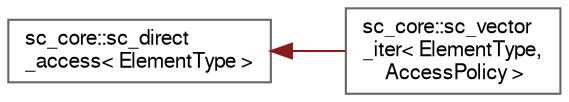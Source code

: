 digraph "Graphical Class Hierarchy"
{
 // LATEX_PDF_SIZE
  bgcolor="transparent";
  edge [fontname=FreeSans,fontsize=10,labelfontname=FreeSans,labelfontsize=10];
  node [fontname=FreeSans,fontsize=10,shape=box,height=0.2,width=0.4];
  rankdir="LR";
  Node0 [id="Node000000",label="sc_core::sc_direct\l_access\< ElementType \>",height=0.2,width=0.4,color="grey40", fillcolor="white", style="filled",URL="$a02401.html",tooltip=" "];
  Node0 -> Node1 [id="edge4_Node000000_Node000001",dir="back",color="firebrick4",style="solid",tooltip=" "];
  Node1 [id="Node000001",label="sc_core::sc_vector\l_iter\< ElementType,\l AccessPolicy \>",height=0.2,width=0.4,color="grey40", fillcolor="white", style="filled",URL="$a02393.html",tooltip=" "];
}
